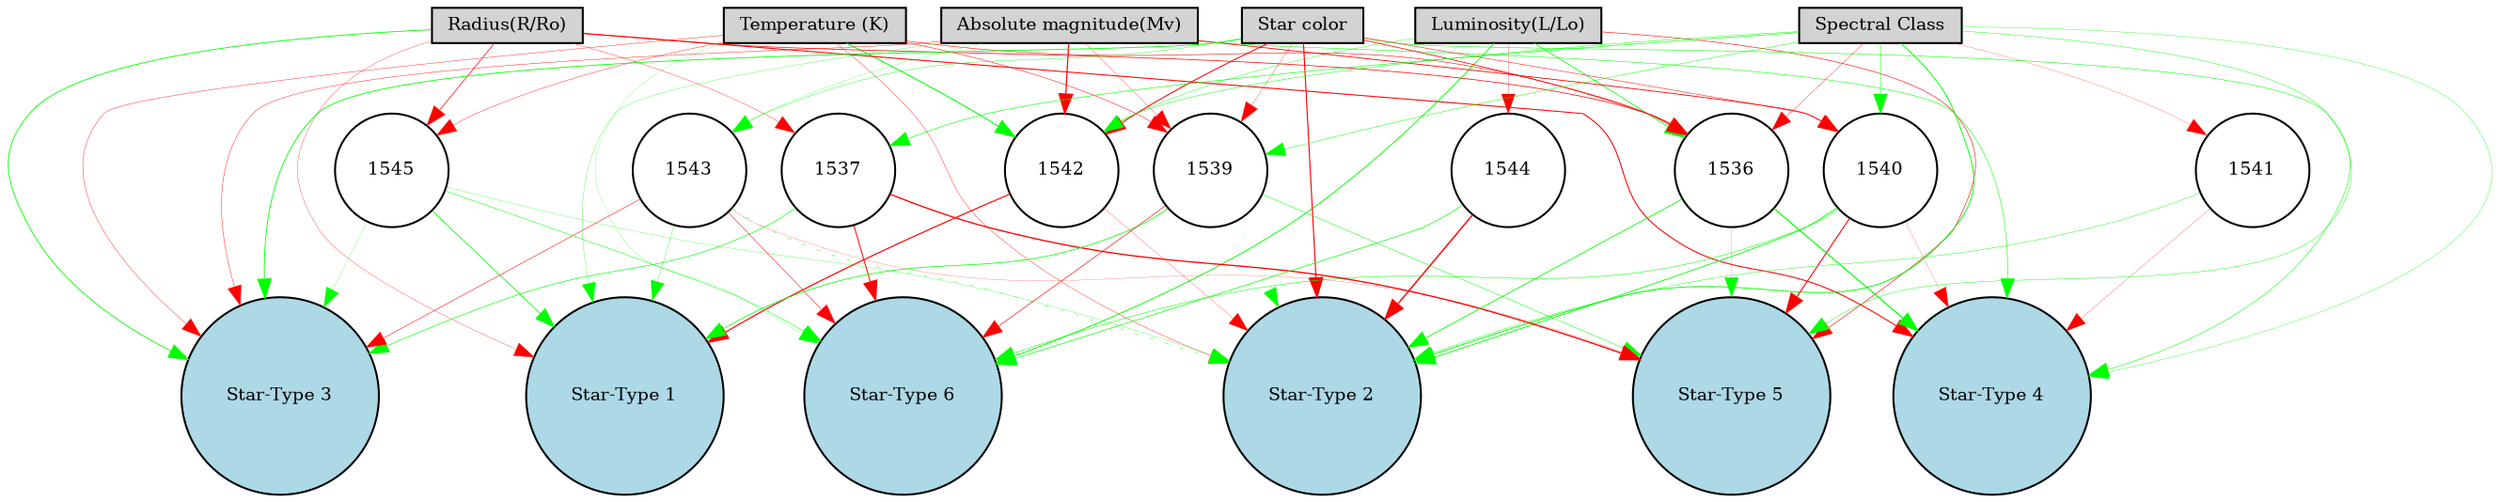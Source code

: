 digraph {
	node [fontsize=9 height=0.2 shape=circle width=0.2]
	"Temperature (K)" [fillcolor=lightgray shape=box style=filled]
	"Luminosity(L/Lo)" [fillcolor=lightgray shape=box style=filled]
	"Radius(R/Ro)" [fillcolor=lightgray shape=box style=filled]
	"Absolute magnitude(Mv)" [fillcolor=lightgray shape=box style=filled]
	"Star color" [fillcolor=lightgray shape=box style=filled]
	"Spectral Class" [fillcolor=lightgray shape=box style=filled]
	"Star-Type 1" [fillcolor=lightblue style=filled]
	"Star-Type 2" [fillcolor=lightblue style=filled]
	"Star-Type 3" [fillcolor=lightblue style=filled]
	"Star-Type 4" [fillcolor=lightblue style=filled]
	"Star-Type 5" [fillcolor=lightblue style=filled]
	"Star-Type 6" [fillcolor=lightblue style=filled]
	1540 [fillcolor=white style=filled]
	1542 [fillcolor=white style=filled]
	1537 [fillcolor=white style=filled]
	1545 [fillcolor=white style=filled]
	1539 [fillcolor=white style=filled]
	1543 [fillcolor=white style=filled]
	1541 [fillcolor=white style=filled]
	1544 [fillcolor=white style=filled]
	1536 [fillcolor=white style=filled]
	"Star color" -> "Star-Type 3" [color=green penwidth=0.41258466350648904 style=solid]
	"Absolute magnitude(Mv)" -> 1543 [color=green penwidth=0.11833258775832375 style=solid]
	1543 -> "Star-Type 5" [color=red penwidth=0.10171541209336132 style=solid]
	"Absolute magnitude(Mv)" -> 1539 [color=red penwidth=0.14285473835176077 style=solid]
	1539 -> "Star-Type 1" [color=green penwidth=0.37117251332224577 style=solid]
	"Temperature (K)" -> 1539 [color=red penwidth=0.24034157906977444 style=solid]
	"Luminosity(L/Lo)" -> 1536 [color=green penwidth=0.375481045906745 style=solid]
	"Spectral Class" -> 1542 [color=green penwidth=0.23441399375852398 style=solid]
	"Star color" -> "Star-Type 2" [color=red penwidth=0.5572620129248527 style=solid]
	"Radius(R/Ro)" -> "Star-Type 4" [color=red penwidth=0.5162406283930138 style=solid]
	"Absolute magnitude(Mv)" -> 1542 [color=red penwidth=0.6022879770571278 style=solid]
	"Spectral Class" -> "Star-Type 4" [color=green penwidth=0.16999267124099016 style=solid]
	"Luminosity(L/Lo)" -> 1544 [color=red penwidth=0.13021849686564052 style=solid]
	1536 -> "Star-Type 5" [color=green penwidth=0.1512087215386876 style=solid]
	"Star color" -> 1540 [color=red penwidth=0.2439769362628678 style=solid]
	"Spectral Class" -> 1539 [color=green penwidth=0.2342587541233151 style=solid]
	"Star color" -> 1539 [color=red penwidth=0.14967614865954987 style=solid]
	"Radius(R/Ro)" -> 1537 [color=red penwidth=0.16917014286444304 style=solid]
	"Radius(R/Ro)" -> 1545 [color=red penwidth=0.33882482624920934 style=solid]
	1542 -> "Star-Type 1" [color=red penwidth=0.5794959457300003 style=solid]
	"Absolute magnitude(Mv)" -> "Star-Type 1" [color=green penwidth=0.15055467684413773 style=solid]
	1545 -> "Star-Type 6" [color=green penwidth=0.2496745005247167 style=solid]
	1537 -> "Star-Type 5" [color=red penwidth=0.6459410047430539 style=solid]
	1544 -> "Star-Type 6" [color=green penwidth=0.3381203747578079 style=solid]
	1541 -> "Star-Type 2" [color=green penwidth=0.2108742116611764 style=solid]
	"Star color" -> 1542 [color=red penwidth=0.4955128850909005 style=solid]
	"Star color" -> 1536 [color=red penwidth=0.3776128032537477 style=solid]
	1537 -> "Star-Type 6" [color=red penwidth=0.48058706493889525 style=solid]
	"Absolute magnitude(Mv)" -> "Star-Type 3" [color=red penwidth=0.2032328564926591 style=solid]
	1541 -> "Star-Type 4" [color=red penwidth=0.12592083610722007 style=solid]
	"Spectral Class" -> "Star-Type 5" [color=green penwidth=0.21630893768456066 style=solid]
	1543 -> "Star-Type 3" [color=red penwidth=0.25715085792629044 style=solid]
	"Spectral Class" -> 1540 [color=green penwidth=0.2648224232770803 style=solid]
	"Absolute magnitude(Mv)" -> 1540 [color=red penwidth=0.41797292202044445 style=solid]
	1545 -> "Star-Type 3" [color=green penwidth=0.11129052340295129 style=solid]
	"Spectral Class" -> 1537 [color=green penwidth=0.2989399506512147 style=solid]
	"Radius(R/Ro)" -> "Star-Type 1" [color=red penwidth=0.15144293416171273 style=solid]
	1540 -> "Star-Type 5" [color=red penwidth=0.5273359311851118 style=solid]
	1542 -> "Star-Type 2" [color=red penwidth=0.12780124775397594 style=solid]
	"Temperature (K)" -> 1545 [color=red penwidth=0.19033947519408517 style=solid]
	1539 -> "Star-Type 6" [color=red penwidth=0.31102195552149614 style=solid]
	"Luminosity(L/Lo)" -> 1542 [color=green penwidth=0.19805179228524833 style=solid]
	1540 -> "Star-Type 2" [color=green penwidth=0.4180082692151964 style=solid]
	1545 -> "Star-Type 1" [color=green penwidth=0.3990891713152829 style=solid]
	"Temperature (K)" -> 1542 [color=green penwidth=0.5047144676575536 style=solid]
	1539 -> "Star-Type 2" [color=green penwidth=0.11231295263571775 style=dotted]
	1545 -> "Star-Type 2" [color=green penwidth=0.1370605689269488 style=solid]
	1536 -> "Star-Type 2" [color=green penwidth=0.4145291151724968 style=solid]
	1544 -> "Star-Type 2" [color=red penwidth=0.7022281506751824 style=solid]
	1540 -> "Star-Type 6" [color=green penwidth=0.2591230330130614 style=solid]
	1536 -> "Star-Type 4" [color=green penwidth=0.5723406369097777 style=solid]
	1540 -> "Star-Type 4" [color=red penwidth=0.10019512558546223 style=solid]
	"Temperature (K)" -> "Star-Type 6" [color=green penwidth=0.10175364193768095 style=solid]
	"Temperature (K)" -> "Star-Type 3" [color=red penwidth=0.19017175845556727 style=solid]
	"Radius(R/Ro)" -> 1536 [color=red penwidth=0.35666756729075055 style=solid]
	"Spectral Class" -> 1536 [color=red penwidth=0.18081976967966423 style=solid]
	1539 -> "Star-Type 5" [color=green penwidth=0.2527236217357497 style=solid]
	"Temperature (K)" -> 1536 [color=red penwidth=0.27948342534901716 style=solid]
	1543 -> "Star-Type 6" [color=red penwidth=0.2465007341844616 style=solid]
	1537 -> "Star-Type 3" [color=green penwidth=0.3134377919939575 style=solid]
	1543 -> "Star-Type 2" [color=green penwidth=0.19882565644191386 style=dotted]
	"Star color" -> "Star-Type 4" [color=green penwidth=0.26622559833345916 style=solid]
	"Radius(R/Ro)" -> "Star-Type 3" [color=green penwidth=0.42269814647148607 style=solid]
	"Luminosity(L/Lo)" -> "Star-Type 6" [color=green penwidth=0.45472183030183533 style=solid]
	"Spectral Class" -> 1541 [color=red penwidth=0.11337396694581105 style=solid]
	"Luminosity(L/Lo)" -> "Star-Type 5" [color=red penwidth=0.2864749892512317 style=solid]
	"Absolute magnitude(Mv)" -> "Star-Type 4" [color=green penwidth=0.2660129689510414 style=solid]
	"Temperature (K)" -> "Star-Type 2" [color=red penwidth=0.18274447903134683 style=solid]
	"Spectral Class" -> "Star-Type 2" [color=green penwidth=0.4526211727276539 style=solid]
	"Star color" -> 1543 [color=green penwidth=0.1945300374927174 style=solid]
	1543 -> "Star-Type 1" [color=green penwidth=0.16609467909412706 style=solid]
}
